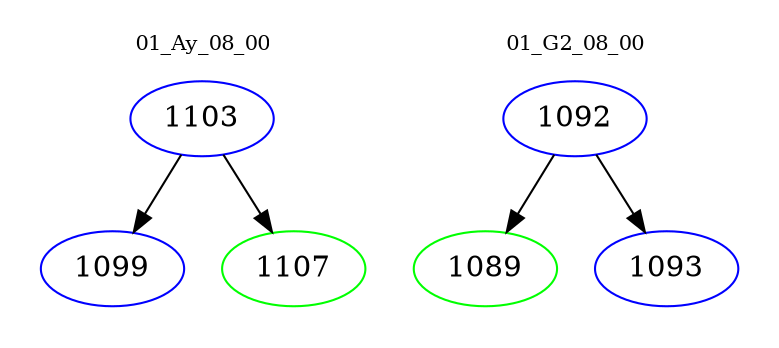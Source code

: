 digraph{
subgraph cluster_0 {
color = white
label = "01_Ay_08_00";
fontsize=10;
T0_1103 [label="1103", color="blue"]
T0_1103 -> T0_1099 [color="black"]
T0_1099 [label="1099", color="blue"]
T0_1103 -> T0_1107 [color="black"]
T0_1107 [label="1107", color="green"]
}
subgraph cluster_1 {
color = white
label = "01_G2_08_00";
fontsize=10;
T1_1092 [label="1092", color="blue"]
T1_1092 -> T1_1089 [color="black"]
T1_1089 [label="1089", color="green"]
T1_1092 -> T1_1093 [color="black"]
T1_1093 [label="1093", color="blue"]
}
}
